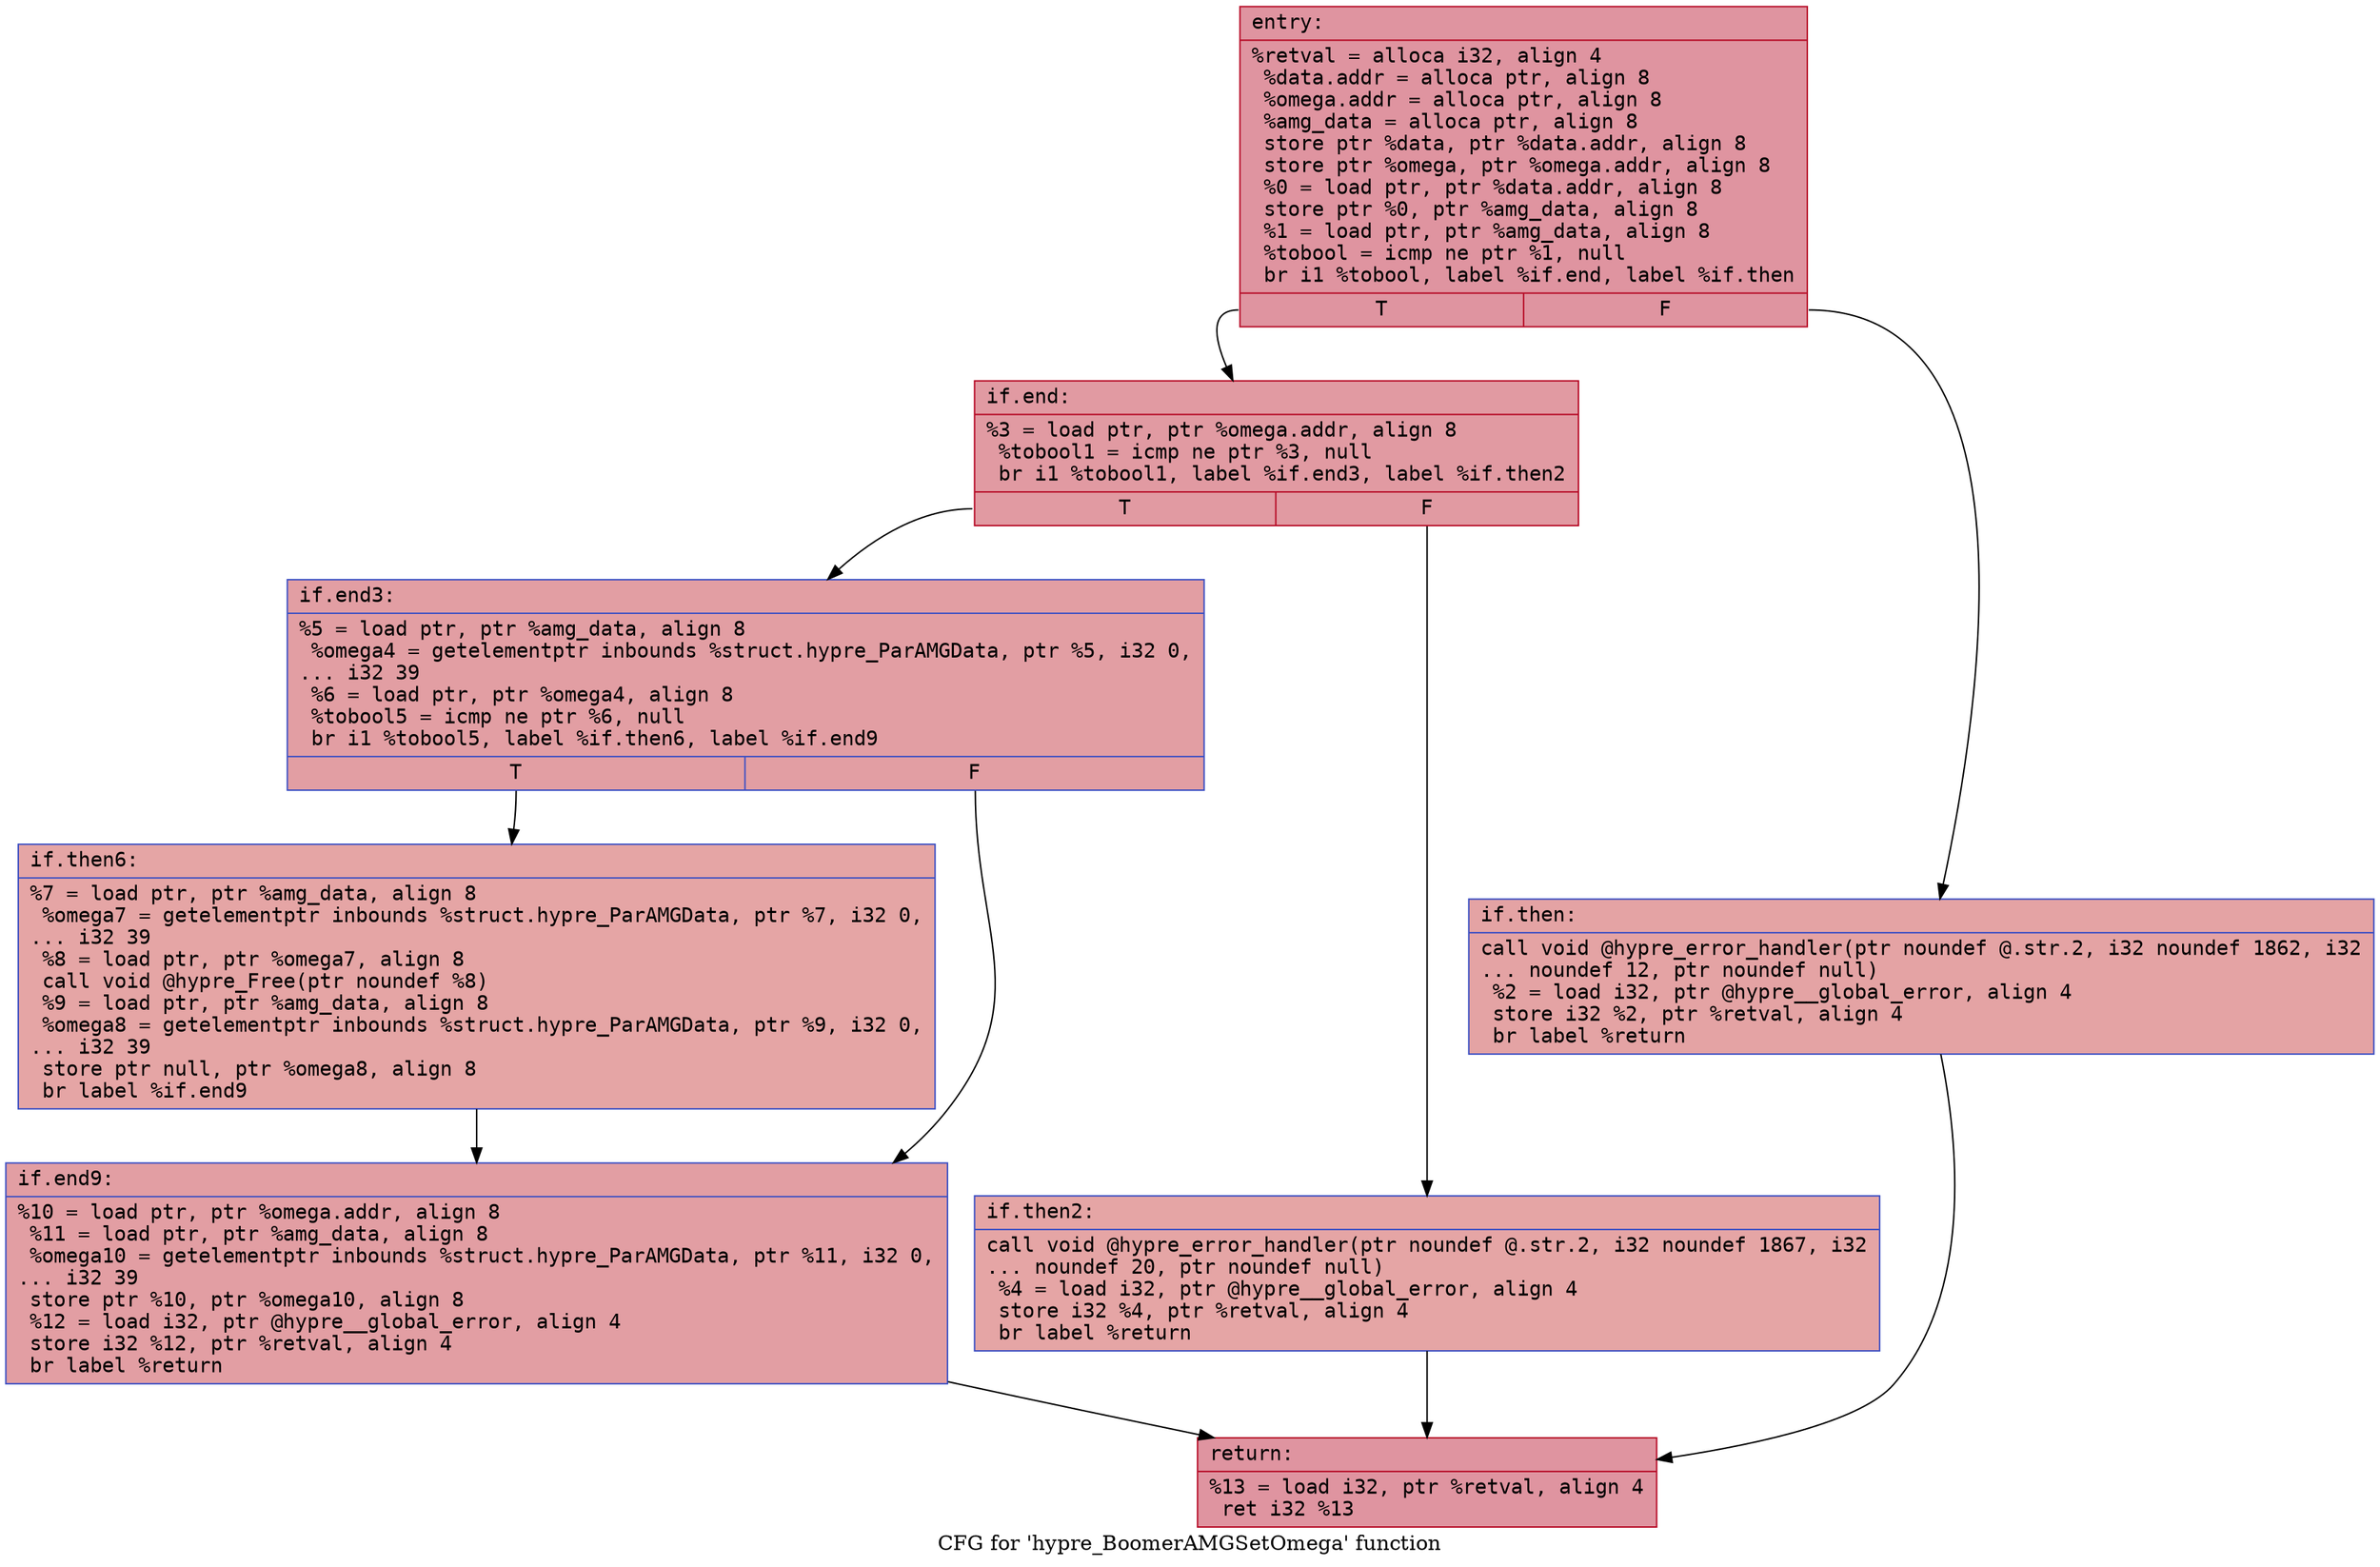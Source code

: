 digraph "CFG for 'hypre_BoomerAMGSetOmega' function" {
	label="CFG for 'hypre_BoomerAMGSetOmega' function";

	Node0x55fa80a93f00 [shape=record,color="#b70d28ff", style=filled, fillcolor="#b70d2870" fontname="Courier",label="{entry:\l|  %retval = alloca i32, align 4\l  %data.addr = alloca ptr, align 8\l  %omega.addr = alloca ptr, align 8\l  %amg_data = alloca ptr, align 8\l  store ptr %data, ptr %data.addr, align 8\l  store ptr %omega, ptr %omega.addr, align 8\l  %0 = load ptr, ptr %data.addr, align 8\l  store ptr %0, ptr %amg_data, align 8\l  %1 = load ptr, ptr %amg_data, align 8\l  %tobool = icmp ne ptr %1, null\l  br i1 %tobool, label %if.end, label %if.then\l|{<s0>T|<s1>F}}"];
	Node0x55fa80a93f00:s0 -> Node0x55fa80a94540[tooltip="entry -> if.end\nProbability 62.50%" ];
	Node0x55fa80a93f00:s1 -> Node0x55fa80a945b0[tooltip="entry -> if.then\nProbability 37.50%" ];
	Node0x55fa80a945b0 [shape=record,color="#3d50c3ff", style=filled, fillcolor="#c32e3170" fontname="Courier",label="{if.then:\l|  call void @hypre_error_handler(ptr noundef @.str.2, i32 noundef 1862, i32\l... noundef 12, ptr noundef null)\l  %2 = load i32, ptr @hypre__global_error, align 4\l  store i32 %2, ptr %retval, align 4\l  br label %return\l}"];
	Node0x55fa80a945b0 -> Node0x55fa80a94a10[tooltip="if.then -> return\nProbability 100.00%" ];
	Node0x55fa80a94540 [shape=record,color="#b70d28ff", style=filled, fillcolor="#bb1b2c70" fontname="Courier",label="{if.end:\l|  %3 = load ptr, ptr %omega.addr, align 8\l  %tobool1 = icmp ne ptr %3, null\l  br i1 %tobool1, label %if.end3, label %if.then2\l|{<s0>T|<s1>F}}"];
	Node0x55fa80a94540:s0 -> Node0x55fa80a94be0[tooltip="if.end -> if.end3\nProbability 62.50%" ];
	Node0x55fa80a94540:s1 -> Node0x55fa80a93de0[tooltip="if.end -> if.then2\nProbability 37.50%" ];
	Node0x55fa80a93de0 [shape=record,color="#3d50c3ff", style=filled, fillcolor="#c5333470" fontname="Courier",label="{if.then2:\l|  call void @hypre_error_handler(ptr noundef @.str.2, i32 noundef 1867, i32\l... noundef 20, ptr noundef null)\l  %4 = load i32, ptr @hypre__global_error, align 4\l  store i32 %4, ptr %retval, align 4\l  br label %return\l}"];
	Node0x55fa80a93de0 -> Node0x55fa80a94a10[tooltip="if.then2 -> return\nProbability 100.00%" ];
	Node0x55fa80a94be0 [shape=record,color="#3d50c3ff", style=filled, fillcolor="#be242e70" fontname="Courier",label="{if.end3:\l|  %5 = load ptr, ptr %amg_data, align 8\l  %omega4 = getelementptr inbounds %struct.hypre_ParAMGData, ptr %5, i32 0,\l... i32 39\l  %6 = load ptr, ptr %omega4, align 8\l  %tobool5 = icmp ne ptr %6, null\l  br i1 %tobool5, label %if.then6, label %if.end9\l|{<s0>T|<s1>F}}"];
	Node0x55fa80a94be0:s0 -> Node0x55fa80a95400[tooltip="if.end3 -> if.then6\nProbability 62.50%" ];
	Node0x55fa80a94be0:s1 -> Node0x55fa80a95450[tooltip="if.end3 -> if.end9\nProbability 37.50%" ];
	Node0x55fa80a95400 [shape=record,color="#3d50c3ff", style=filled, fillcolor="#c5333470" fontname="Courier",label="{if.then6:\l|  %7 = load ptr, ptr %amg_data, align 8\l  %omega7 = getelementptr inbounds %struct.hypre_ParAMGData, ptr %7, i32 0,\l... i32 39\l  %8 = load ptr, ptr %omega7, align 8\l  call void @hypre_Free(ptr noundef %8)\l  %9 = load ptr, ptr %amg_data, align 8\l  %omega8 = getelementptr inbounds %struct.hypre_ParAMGData, ptr %9, i32 0,\l... i32 39\l  store ptr null, ptr %omega8, align 8\l  br label %if.end9\l}"];
	Node0x55fa80a95400 -> Node0x55fa80a95450[tooltip="if.then6 -> if.end9\nProbability 100.00%" ];
	Node0x55fa80a95450 [shape=record,color="#3d50c3ff", style=filled, fillcolor="#be242e70" fontname="Courier",label="{if.end9:\l|  %10 = load ptr, ptr %omega.addr, align 8\l  %11 = load ptr, ptr %amg_data, align 8\l  %omega10 = getelementptr inbounds %struct.hypre_ParAMGData, ptr %11, i32 0,\l... i32 39\l  store ptr %10, ptr %omega10, align 8\l  %12 = load i32, ptr @hypre__global_error, align 4\l  store i32 %12, ptr %retval, align 4\l  br label %return\l}"];
	Node0x55fa80a95450 -> Node0x55fa80a94a10[tooltip="if.end9 -> return\nProbability 100.00%" ];
	Node0x55fa80a94a10 [shape=record,color="#b70d28ff", style=filled, fillcolor="#b70d2870" fontname="Courier",label="{return:\l|  %13 = load i32, ptr %retval, align 4\l  ret i32 %13\l}"];
}
